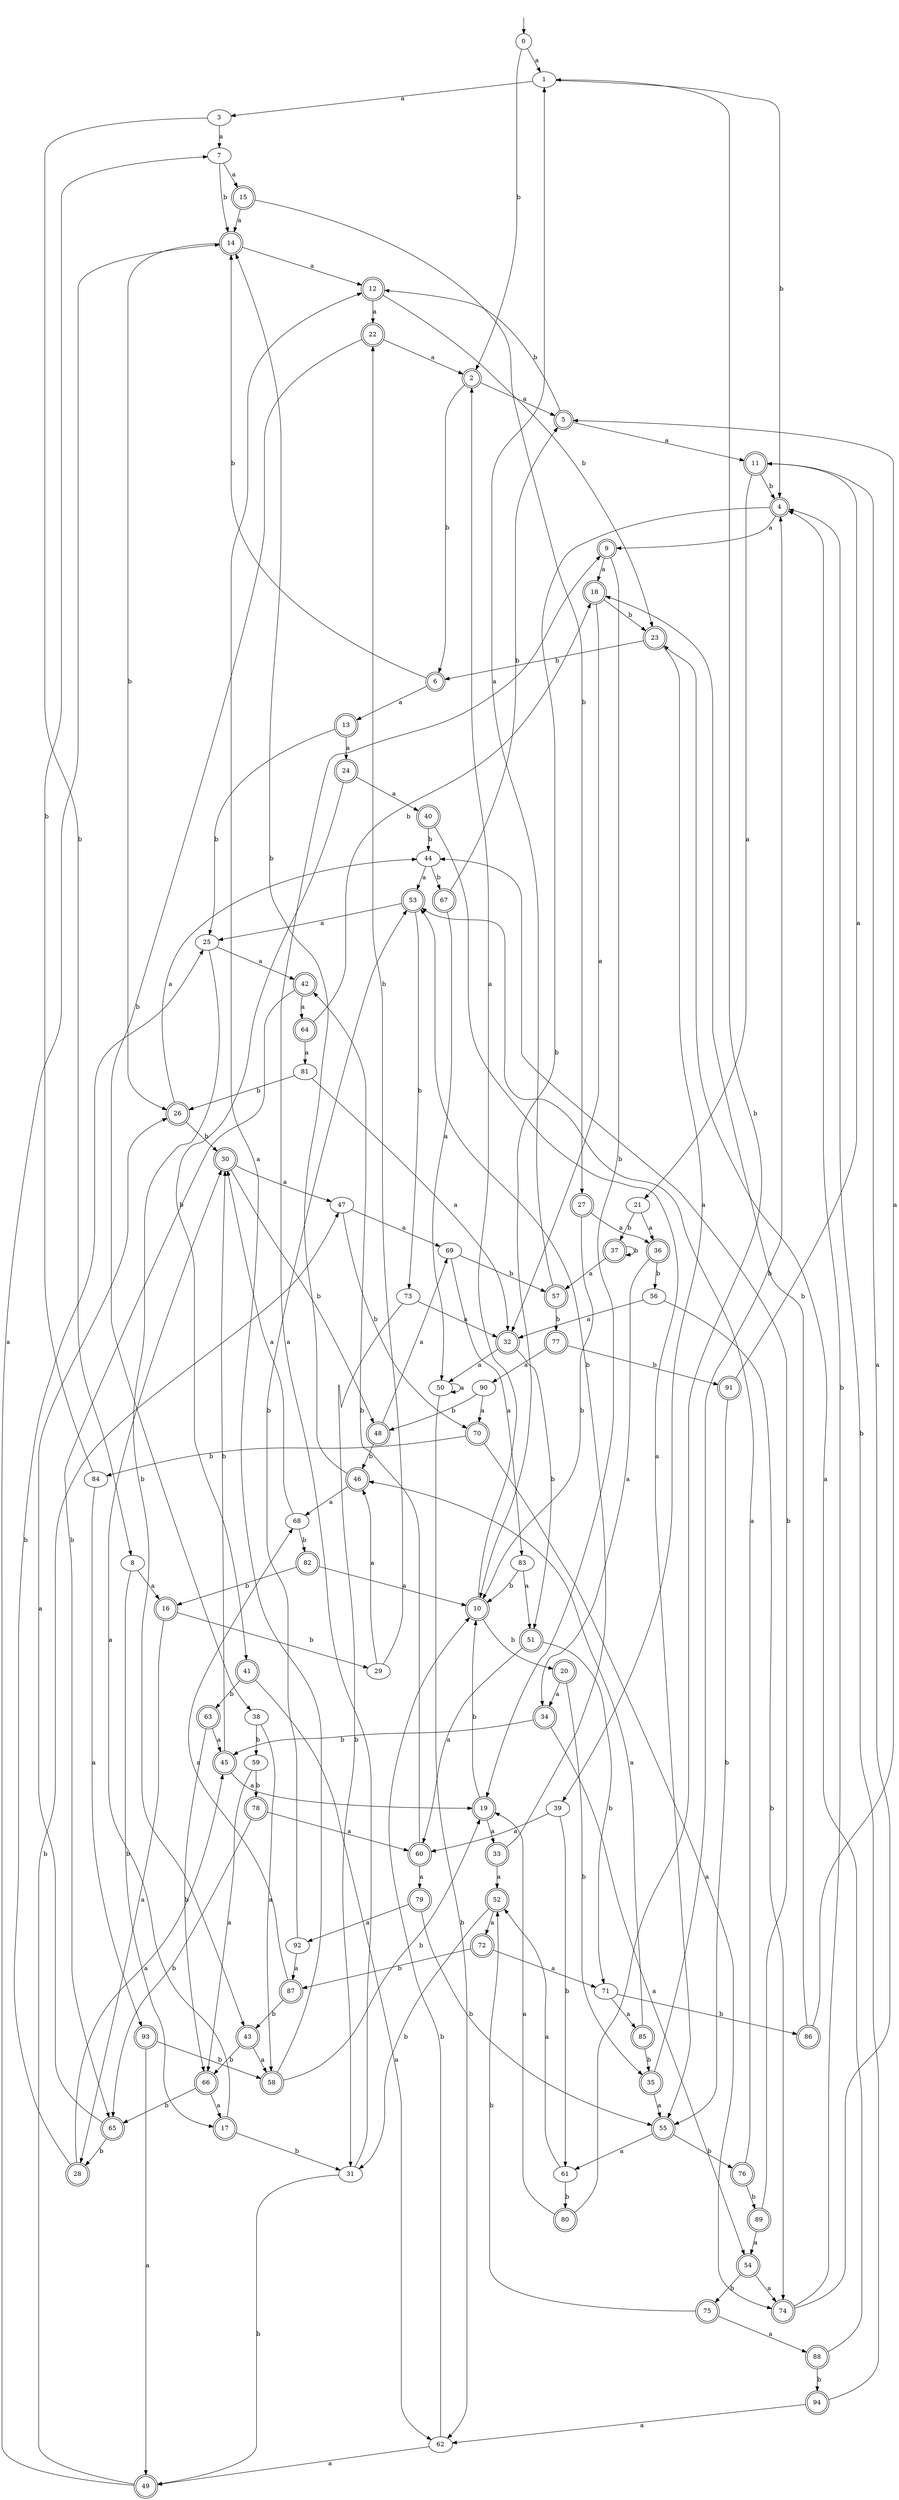 digraph RandomDFA {
  __start0 [label="", shape=none];
  __start0 -> 0 [label=""];
  0 [shape=circle]
  0 -> 1 [label="a"]
  0 -> 2 [label="b"]
  1
  1 -> 3 [label="a"]
  1 -> 4 [label="b"]
  2 [shape=doublecircle]
  2 -> 5 [label="a"]
  2 -> 6 [label="b"]
  3
  3 -> 7 [label="a"]
  3 -> 8 [label="b"]
  4 [shape=doublecircle]
  4 -> 9 [label="a"]
  4 -> 10 [label="b"]
  5 [shape=doublecircle]
  5 -> 11 [label="a"]
  5 -> 12 [label="b"]
  6 [shape=doublecircle]
  6 -> 13 [label="a"]
  6 -> 14 [label="b"]
  7
  7 -> 15 [label="a"]
  7 -> 14 [label="b"]
  8
  8 -> 16 [label="a"]
  8 -> 17 [label="b"]
  9 [shape=doublecircle]
  9 -> 18 [label="a"]
  9 -> 19 [label="b"]
  10 [shape=doublecircle]
  10 -> 2 [label="a"]
  10 -> 20 [label="b"]
  11 [shape=doublecircle]
  11 -> 21 [label="a"]
  11 -> 4 [label="b"]
  12 [shape=doublecircle]
  12 -> 22 [label="a"]
  12 -> 23 [label="b"]
  13 [shape=doublecircle]
  13 -> 24 [label="a"]
  13 -> 25 [label="b"]
  14 [shape=doublecircle]
  14 -> 12 [label="a"]
  14 -> 26 [label="b"]
  15 [shape=doublecircle]
  15 -> 14 [label="a"]
  15 -> 27 [label="b"]
  16 [shape=doublecircle]
  16 -> 28 [label="a"]
  16 -> 29 [label="b"]
  17 [shape=doublecircle]
  17 -> 30 [label="a"]
  17 -> 31 [label="b"]
  18 [shape=doublecircle]
  18 -> 32 [label="a"]
  18 -> 23 [label="b"]
  19 [shape=doublecircle]
  19 -> 33 [label="a"]
  19 -> 10 [label="b"]
  20 [shape=doublecircle]
  20 -> 34 [label="a"]
  20 -> 35 [label="b"]
  21
  21 -> 36 [label="a"]
  21 -> 37 [label="b"]
  22 [shape=doublecircle]
  22 -> 2 [label="a"]
  22 -> 38 [label="b"]
  23 [shape=doublecircle]
  23 -> 39 [label="a"]
  23 -> 6 [label="b"]
  24 [shape=doublecircle]
  24 -> 40 [label="a"]
  24 -> 41 [label="b"]
  25
  25 -> 42 [label="a"]
  25 -> 43 [label="b"]
  26 [shape=doublecircle]
  26 -> 44 [label="a"]
  26 -> 30 [label="b"]
  27 [shape=doublecircle]
  27 -> 36 [label="a"]
  27 -> 10 [label="b"]
  28 [shape=doublecircle]
  28 -> 45 [label="a"]
  28 -> 25 [label="b"]
  29
  29 -> 46 [label="a"]
  29 -> 22 [label="b"]
  30 [shape=doublecircle]
  30 -> 47 [label="a"]
  30 -> 48 [label="b"]
  31
  31 -> 9 [label="a"]
  31 -> 49 [label="b"]
  32 [shape=doublecircle]
  32 -> 50 [label="a"]
  32 -> 51 [label="b"]
  33 [shape=doublecircle]
  33 -> 52 [label="a"]
  33 -> 53 [label="b"]
  34 [shape=doublecircle]
  34 -> 54 [label="a"]
  34 -> 45 [label="b"]
  35 [shape=doublecircle]
  35 -> 55 [label="a"]
  35 -> 4 [label="b"]
  36 [shape=doublecircle]
  36 -> 34 [label="a"]
  36 -> 56 [label="b"]
  37 [shape=doublecircle]
  37 -> 57 [label="a"]
  37 -> 37 [label="b"]
  38
  38 -> 58 [label="a"]
  38 -> 59 [label="b"]
  39
  39 -> 60 [label="a"]
  39 -> 61 [label="b"]
  40 [shape=doublecircle]
  40 -> 55 [label="a"]
  40 -> 44 [label="b"]
  41 [shape=doublecircle]
  41 -> 62 [label="a"]
  41 -> 63 [label="b"]
  42 [shape=doublecircle]
  42 -> 64 [label="a"]
  42 -> 65 [label="b"]
  43 [shape=doublecircle]
  43 -> 58 [label="a"]
  43 -> 66 [label="b"]
  44
  44 -> 53 [label="a"]
  44 -> 67 [label="b"]
  45 [shape=doublecircle]
  45 -> 19 [label="a"]
  45 -> 30 [label="b"]
  46 [shape=doublecircle]
  46 -> 68 [label="a"]
  46 -> 14 [label="b"]
  47
  47 -> 69 [label="a"]
  47 -> 70 [label="b"]
  48 [shape=doublecircle]
  48 -> 69 [label="a"]
  48 -> 46 [label="b"]
  49 [shape=doublecircle]
  49 -> 14 [label="a"]
  49 -> 47 [label="b"]
  50
  50 -> 50 [label="a"]
  50 -> 62 [label="b"]
  51 [shape=doublecircle]
  51 -> 60 [label="a"]
  51 -> 71 [label="b"]
  52 [shape=doublecircle]
  52 -> 72 [label="a"]
  52 -> 31 [label="b"]
  53 [shape=doublecircle]
  53 -> 25 [label="a"]
  53 -> 73 [label="b"]
  54 [shape=doublecircle]
  54 -> 74 [label="a"]
  54 -> 75 [label="b"]
  55 [shape=doublecircle]
  55 -> 61 [label="a"]
  55 -> 76 [label="b"]
  56
  56 -> 32 [label="a"]
  56 -> 74 [label="b"]
  57 [shape=doublecircle]
  57 -> 1 [label="a"]
  57 -> 77 [label="b"]
  58 [shape=doublecircle]
  58 -> 12 [label="a"]
  58 -> 19 [label="b"]
  59
  59 -> 66 [label="a"]
  59 -> 78 [label="b"]
  60 [shape=doublecircle]
  60 -> 79 [label="a"]
  60 -> 42 [label="b"]
  61
  61 -> 52 [label="a"]
  61 -> 80 [label="b"]
  62
  62 -> 49 [label="a"]
  62 -> 10 [label="b"]
  63 [shape=doublecircle]
  63 -> 45 [label="a"]
  63 -> 66 [label="b"]
  64 [shape=doublecircle]
  64 -> 81 [label="a"]
  64 -> 18 [label="b"]
  65 [shape=doublecircle]
  65 -> 26 [label="a"]
  65 -> 28 [label="b"]
  66 [shape=doublecircle]
  66 -> 17 [label="a"]
  66 -> 65 [label="b"]
  67 [shape=doublecircle]
  67 -> 50 [label="a"]
  67 -> 5 [label="b"]
  68
  68 -> 30 [label="a"]
  68 -> 82 [label="b"]
  69
  69 -> 83 [label="a"]
  69 -> 57 [label="b"]
  70 [shape=doublecircle]
  70 -> 74 [label="a"]
  70 -> 84 [label="b"]
  71
  71 -> 85 [label="a"]
  71 -> 86 [label="b"]
  72 [shape=doublecircle]
  72 -> 71 [label="a"]
  72 -> 87 [label="b"]
  73
  73 -> 32 [label="a"]
  73 -> 31 [label="b"]
  74 [shape=doublecircle]
  74 -> 11 [label="a"]
  74 -> 4 [label="b"]
  75 [shape=doublecircle]
  75 -> 88 [label="a"]
  75 -> 52 [label="b"]
  76 [shape=doublecircle]
  76 -> 53 [label="a"]
  76 -> 89 [label="b"]
  77 [shape=doublecircle]
  77 -> 90 [label="a"]
  77 -> 91 [label="b"]
  78 [shape=doublecircle]
  78 -> 60 [label="a"]
  78 -> 65 [label="b"]
  79 [shape=doublecircle]
  79 -> 92 [label="a"]
  79 -> 55 [label="b"]
  80 [shape=doublecircle]
  80 -> 19 [label="a"]
  80 -> 1 [label="b"]
  81
  81 -> 32 [label="a"]
  81 -> 26 [label="b"]
  82 [shape=doublecircle]
  82 -> 10 [label="a"]
  82 -> 16 [label="b"]
  83
  83 -> 51 [label="a"]
  83 -> 10 [label="b"]
  84
  84 -> 93 [label="a"]
  84 -> 7 [label="b"]
  85 [shape=doublecircle]
  85 -> 46 [label="a"]
  85 -> 35 [label="b"]
  86 [shape=doublecircle]
  86 -> 5 [label="a"]
  86 -> 18 [label="b"]
  87 [shape=doublecircle]
  87 -> 68 [label="a"]
  87 -> 43 [label="b"]
  88 [shape=doublecircle]
  88 -> 23 [label="a"]
  88 -> 94 [label="b"]
  89 [shape=doublecircle]
  89 -> 54 [label="a"]
  89 -> 44 [label="b"]
  90
  90 -> 70 [label="a"]
  90 -> 48 [label="b"]
  91 [shape=doublecircle]
  91 -> 11 [label="a"]
  91 -> 55 [label="b"]
  92
  92 -> 87 [label="a"]
  92 -> 53 [label="b"]
  93 [shape=doublecircle]
  93 -> 49 [label="a"]
  93 -> 58 [label="b"]
  94 [shape=doublecircle]
  94 -> 62 [label="a"]
  94 -> 4 [label="b"]
}
